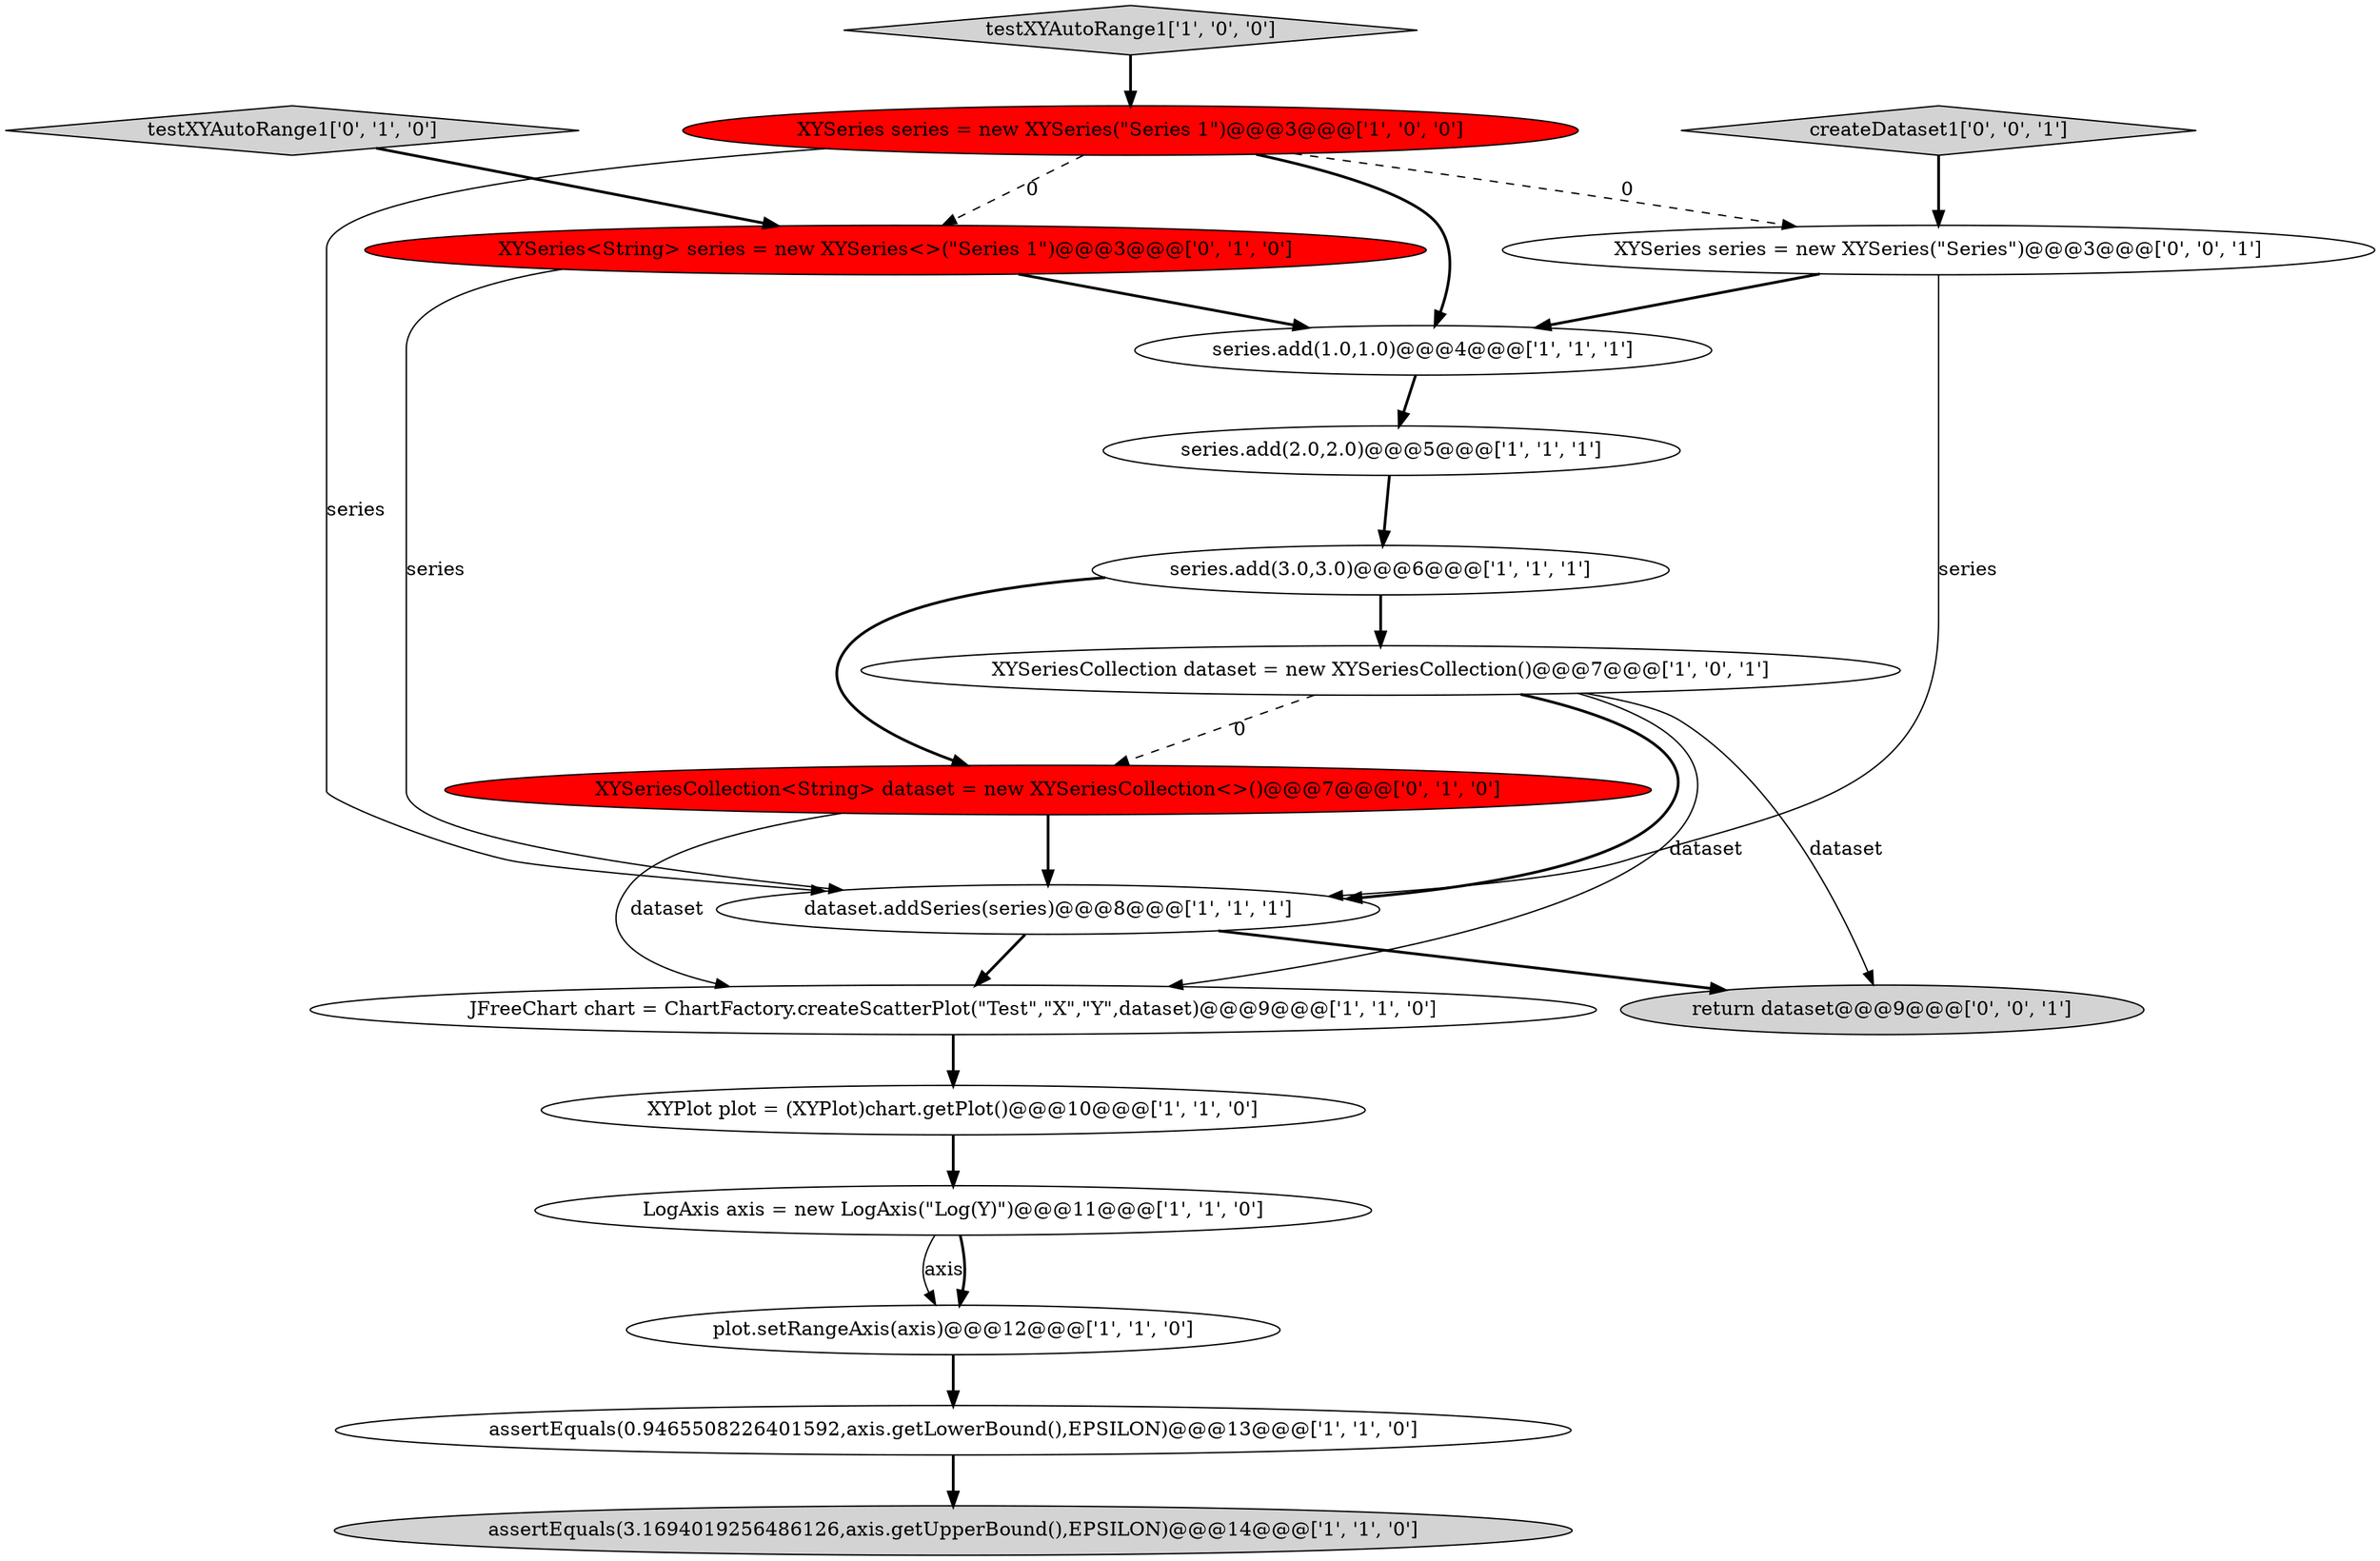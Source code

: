 digraph {
0 [style = filled, label = "series.add(3.0,3.0)@@@6@@@['1', '1', '1']", fillcolor = white, shape = ellipse image = "AAA0AAABBB1BBB"];
17 [style = filled, label = "return dataset@@@9@@@['0', '0', '1']", fillcolor = lightgray, shape = ellipse image = "AAA0AAABBB3BBB"];
3 [style = filled, label = "JFreeChart chart = ChartFactory.createScatterPlot(\"Test\",\"X\",\"Y\",dataset)@@@9@@@['1', '1', '0']", fillcolor = white, shape = ellipse image = "AAA0AAABBB1BBB"];
11 [style = filled, label = "assertEquals(3.1694019256486126,axis.getUpperBound(),EPSILON)@@@14@@@['1', '1', '0']", fillcolor = lightgray, shape = ellipse image = "AAA0AAABBB1BBB"];
6 [style = filled, label = "XYSeriesCollection dataset = new XYSeriesCollection()@@@7@@@['1', '0', '1']", fillcolor = white, shape = ellipse image = "AAA0AAABBB1BBB"];
9 [style = filled, label = "XYSeries series = new XYSeries(\"Series 1\")@@@3@@@['1', '0', '0']", fillcolor = red, shape = ellipse image = "AAA1AAABBB1BBB"];
4 [style = filled, label = "plot.setRangeAxis(axis)@@@12@@@['1', '1', '0']", fillcolor = white, shape = ellipse image = "AAA0AAABBB1BBB"];
14 [style = filled, label = "XYSeries<String> series = new XYSeries<>(\"Series 1\")@@@3@@@['0', '1', '0']", fillcolor = red, shape = ellipse image = "AAA1AAABBB2BBB"];
18 [style = filled, label = "createDataset1['0', '0', '1']", fillcolor = lightgray, shape = diamond image = "AAA0AAABBB3BBB"];
12 [style = filled, label = "series.add(1.0,1.0)@@@4@@@['1', '1', '1']", fillcolor = white, shape = ellipse image = "AAA0AAABBB1BBB"];
13 [style = filled, label = "XYSeriesCollection<String> dataset = new XYSeriesCollection<>()@@@7@@@['0', '1', '0']", fillcolor = red, shape = ellipse image = "AAA1AAABBB2BBB"];
5 [style = filled, label = "series.add(2.0,2.0)@@@5@@@['1', '1', '1']", fillcolor = white, shape = ellipse image = "AAA0AAABBB1BBB"];
8 [style = filled, label = "testXYAutoRange1['1', '0', '0']", fillcolor = lightgray, shape = diamond image = "AAA0AAABBB1BBB"];
10 [style = filled, label = "LogAxis axis = new LogAxis(\"Log(Y)\")@@@11@@@['1', '1', '0']", fillcolor = white, shape = ellipse image = "AAA0AAABBB1BBB"];
16 [style = filled, label = "XYSeries series = new XYSeries(\"Series\")@@@3@@@['0', '0', '1']", fillcolor = white, shape = ellipse image = "AAA0AAABBB3BBB"];
1 [style = filled, label = "assertEquals(0.9465508226401592,axis.getLowerBound(),EPSILON)@@@13@@@['1', '1', '0']", fillcolor = white, shape = ellipse image = "AAA0AAABBB1BBB"];
15 [style = filled, label = "testXYAutoRange1['0', '1', '0']", fillcolor = lightgray, shape = diamond image = "AAA0AAABBB2BBB"];
7 [style = filled, label = "dataset.addSeries(series)@@@8@@@['1', '1', '1']", fillcolor = white, shape = ellipse image = "AAA0AAABBB1BBB"];
2 [style = filled, label = "XYPlot plot = (XYPlot)chart.getPlot()@@@10@@@['1', '1', '0']", fillcolor = white, shape = ellipse image = "AAA0AAABBB1BBB"];
14->7 [style = solid, label="series"];
9->16 [style = dashed, label="0"];
7->17 [style = bold, label=""];
12->5 [style = bold, label=""];
0->13 [style = bold, label=""];
15->14 [style = bold, label=""];
0->6 [style = bold, label=""];
6->3 [style = solid, label="dataset"];
13->3 [style = solid, label="dataset"];
10->4 [style = solid, label="axis"];
2->10 [style = bold, label=""];
7->3 [style = bold, label=""];
1->11 [style = bold, label=""];
6->17 [style = solid, label="dataset"];
9->14 [style = dashed, label="0"];
6->13 [style = dashed, label="0"];
3->2 [style = bold, label=""];
5->0 [style = bold, label=""];
13->7 [style = bold, label=""];
14->12 [style = bold, label=""];
9->7 [style = solid, label="series"];
8->9 [style = bold, label=""];
10->4 [style = bold, label=""];
4->1 [style = bold, label=""];
9->12 [style = bold, label=""];
6->7 [style = bold, label=""];
16->12 [style = bold, label=""];
16->7 [style = solid, label="series"];
18->16 [style = bold, label=""];
}

